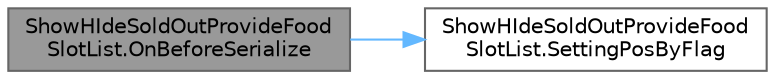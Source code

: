 digraph "ShowHIdeSoldOutProvideFoodSlotList.OnBeforeSerialize"
{
 // LATEX_PDF_SIZE
  bgcolor="transparent";
  edge [fontname=Helvetica,fontsize=10,labelfontname=Helvetica,labelfontsize=10];
  node [fontname=Helvetica,fontsize=10,shape=box,height=0.2,width=0.4];
  rankdir="LR";
  Node1 [id="Node000001",label="ShowHIdeSoldOutProvideFood\lSlotList.OnBeforeSerialize",height=0.2,width=0.4,color="gray40", fillcolor="grey60", style="filled", fontcolor="black",tooltip=" "];
  Node1 -> Node2 [id="edge1_Node000001_Node000002",color="steelblue1",style="solid",tooltip=" "];
  Node2 [id="Node000002",label="ShowHIdeSoldOutProvideFood\lSlotList.SettingPosByFlag",height=0.2,width=0.4,color="grey40", fillcolor="white", style="filled",URL="$class_show_h_ide_sold_out_provide_food_slot_list.html#a9eb219f64ff211b083b8c80028067c67",tooltip="m_isShow　の値に合わせて位置を変更する"];
}
